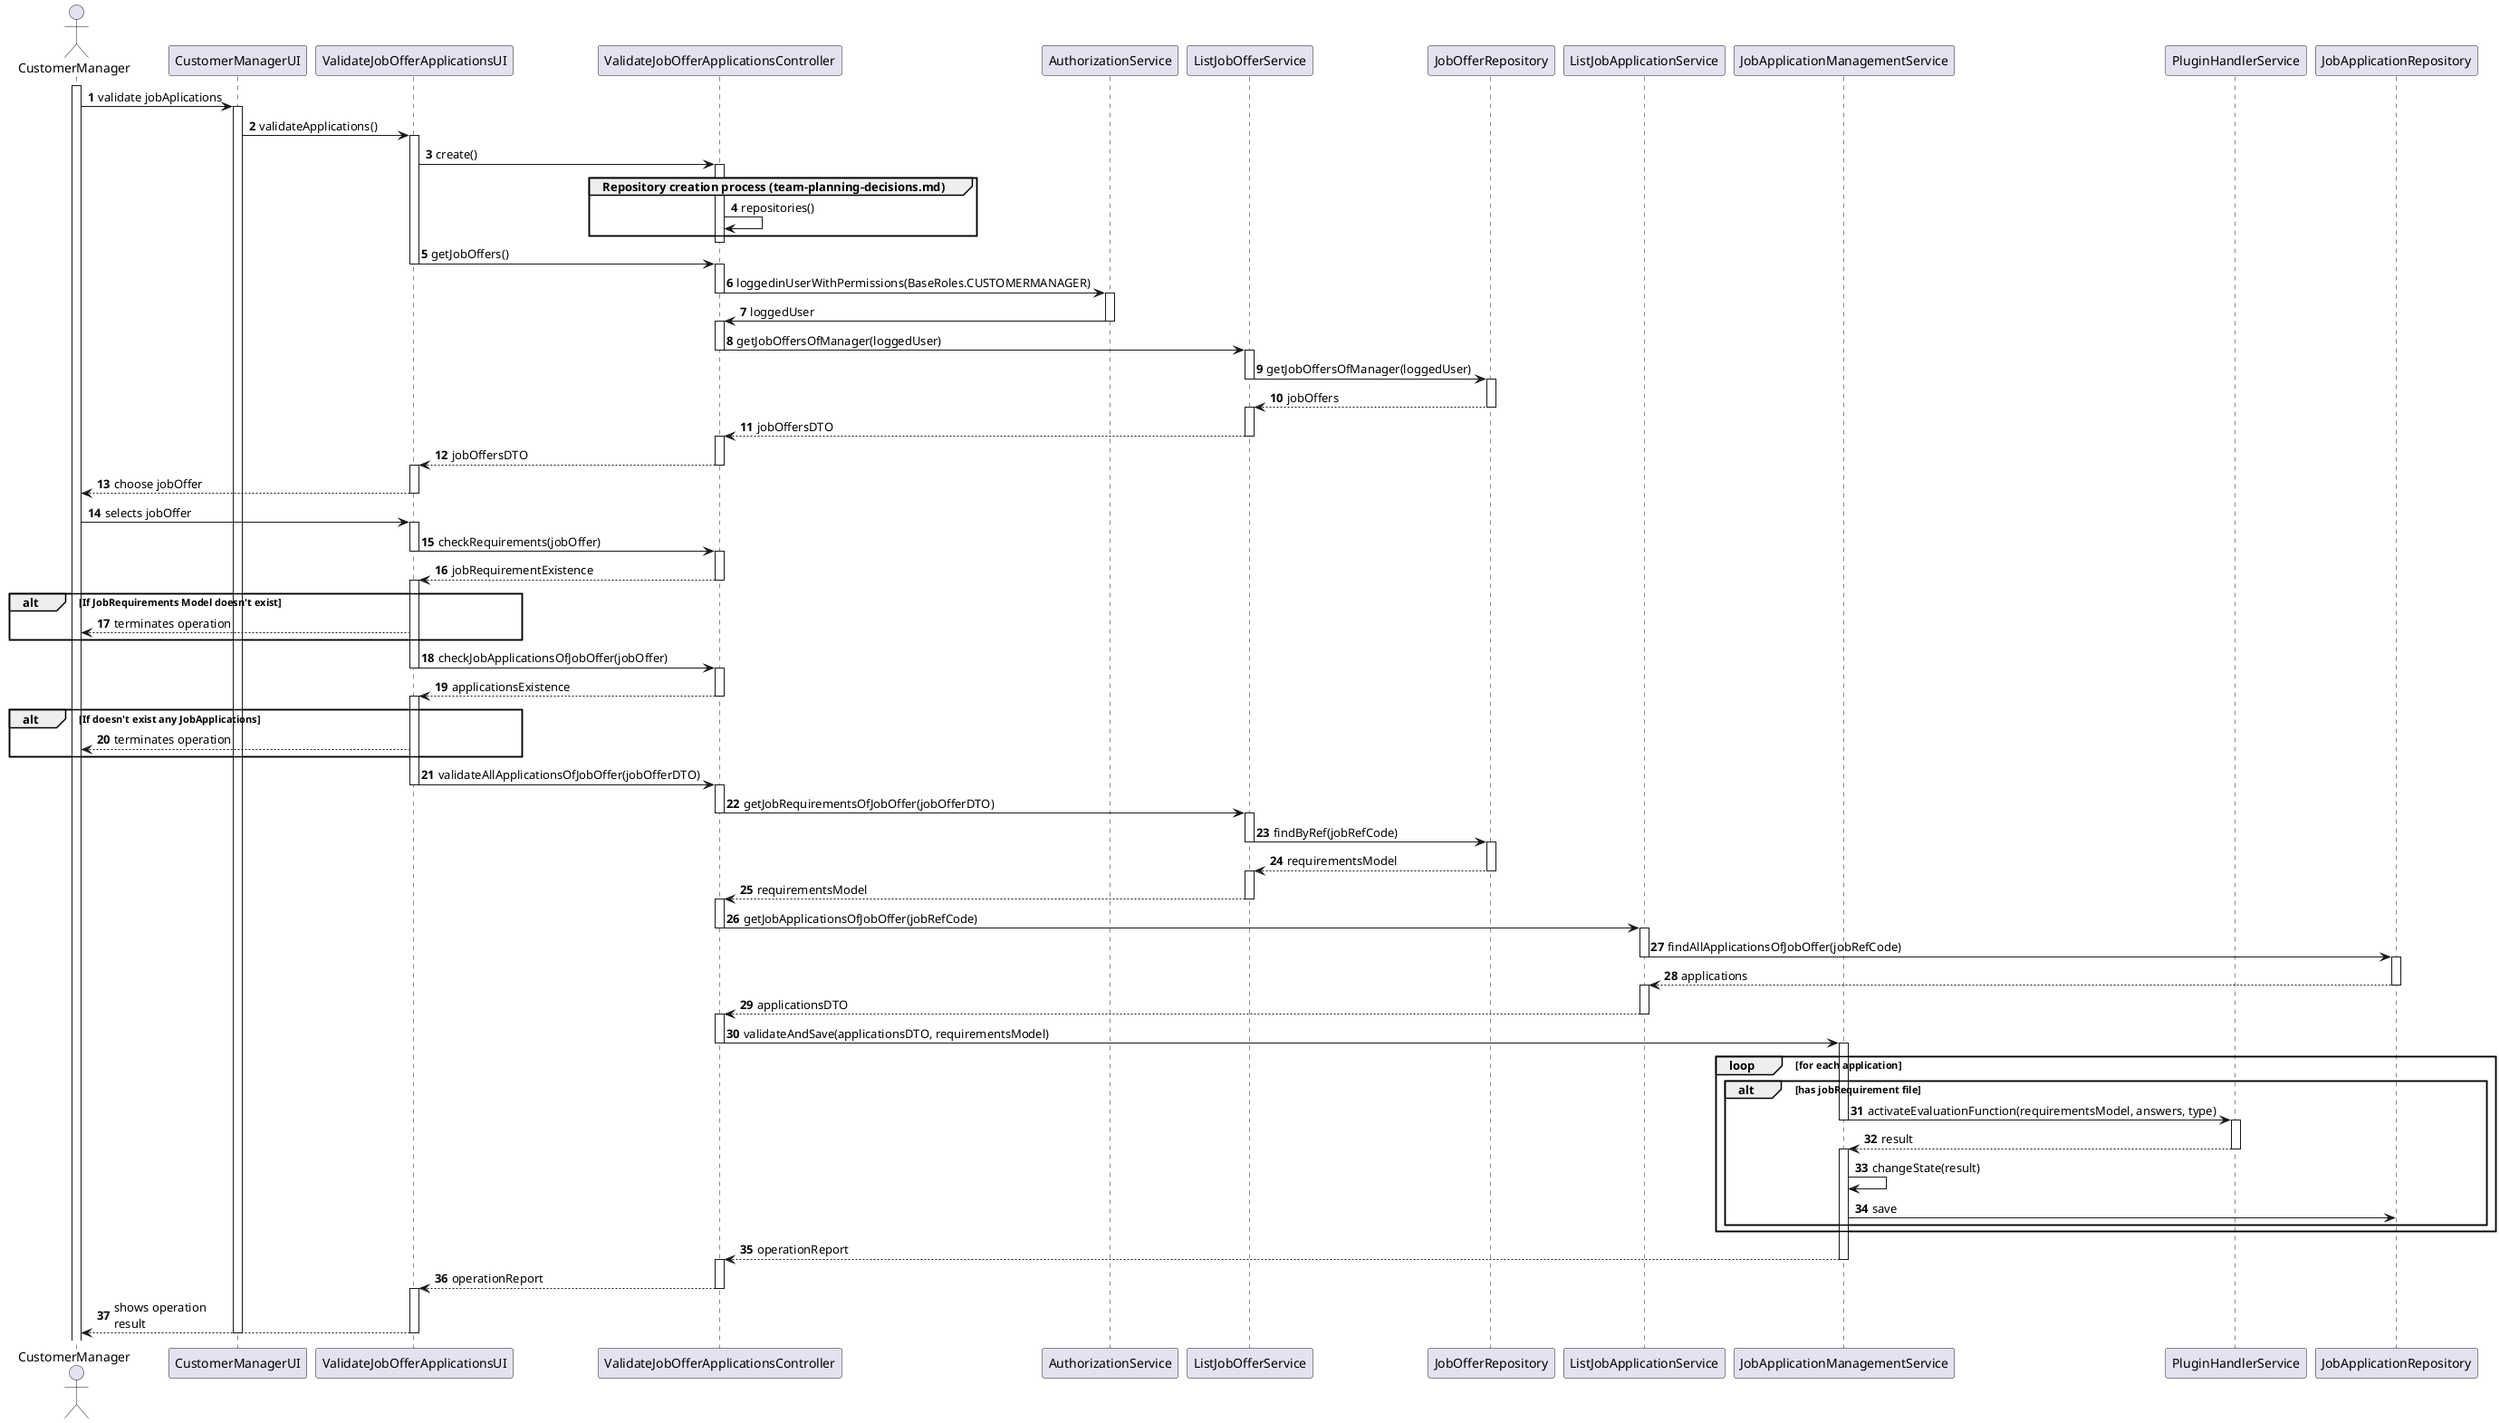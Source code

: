 @startuml
'https://plantuml.com/sequence-diagram

autonumber

actor CustomerManager

participant CustomerManagerUI
participant ValidateJobOfferApplicationsUI
participant ValidateJobOfferApplicationsController
participant AuthorizationService
participant ListJobOfferService
participant JobOfferRepository
participant ListJobApplicationService
participant JobApplicationManagementService
participant PluginHandlerService
participant JobApplicationRepository

activate CustomerManager
CustomerManager -> CustomerManagerUI : validate jobAplications
    activate CustomerManagerUI
    CustomerManagerUI -> ValidateJobOfferApplicationsUI : validateApplications()
        activate ValidateJobOfferApplicationsUI
        ValidateJobOfferApplicationsUI -> ValidateJobOfferApplicationsController : create()
            activate ValidateJobOfferApplicationsController
                group Repository creation process (team-planning-decisions.md)
                ValidateJobOfferApplicationsController -> ValidateJobOfferApplicationsController : repositories()
                end group
            deactivate ValidateJobOfferApplicationsController
        ValidateJobOfferApplicationsUI -> ValidateJobOfferApplicationsController : getJobOffers()
        deactivate ValidateJobOfferApplicationsUI
            activate ValidateJobOfferApplicationsController
            ValidateJobOfferApplicationsController -> AuthorizationService : loggedinUserWithPermissions(BaseRoles.CUSTOMERMANAGER)
            deactivate ValidateJobOfferApplicationsController
                activate AuthorizationService
                AuthorizationService -> ValidateJobOfferApplicationsController : loggedUser
                deactivate AuthorizationService
            activate ValidateJobOfferApplicationsController
            ValidateJobOfferApplicationsController -> ListJobOfferService : getJobOffersOfManager(loggedUser)
            deactivate ValidateJobOfferApplicationsController
                activate ListJobOfferService
                ListJobOfferService -> JobOfferRepository : getJobOffersOfManager(loggedUser)
                deactivate ListJobOfferService
                    activate JobOfferRepository
                    JobOfferRepository --> ListJobOfferService : jobOffers
                    deactivate JobOfferRepository
                activate ListJobOfferService
                ListJobOfferService --> ValidateJobOfferApplicationsController : jobOffersDTO
                deactivate ListJobOfferService
            activate ValidateJobOfferApplicationsController
            ValidateJobOfferApplicationsController --> ValidateJobOfferApplicationsUI : jobOffersDTO
            deactivate ValidateJobOfferApplicationsController
        activate ValidateJobOfferApplicationsUI
        ValidateJobOfferApplicationsUI --> CustomerManager : choose jobOffer
        deactivate ValidateJobOfferApplicationsUI

CustomerManager -> ValidateJobOfferApplicationsUI : selects jobOffer
        activate ValidateJobOfferApplicationsUI
        ValidateJobOfferApplicationsUI -> ValidateJobOfferApplicationsController : checkRequirements(jobOffer)
        deactivate ValidateJobOfferApplicationsUI
            activate ValidateJobOfferApplicationsController
            ValidateJobOfferApplicationsController --> ValidateJobOfferApplicationsUI : jobRequirementExistence
            deactivate ValidateJobOfferApplicationsController
        activate ValidateJobOfferApplicationsUI

    alt If JobRequirements Model doesn't exist
            ValidateJobOfferApplicationsUI --> CustomerManager : terminates operation
    end alt

        ValidateJobOfferApplicationsUI -> ValidateJobOfferApplicationsController : checkJobApplicationsOfJobOffer(jobOffer)
        deactivate ValidateJobOfferApplicationsUI
            activate ValidateJobOfferApplicationsController
                ValidateJobOfferApplicationsController --> ValidateJobOfferApplicationsUI : applicationsExistence
            deactivate ValidateJobOfferApplicationsController
        activate ValidateJobOfferApplicationsUI

        alt If doesn't exist any JobApplications
            ValidateJobOfferApplicationsUI --> CustomerManager : terminates operation
        end alt

        ValidateJobOfferApplicationsUI -> ValidateJobOfferApplicationsController : validateAllApplicationsOfJobOffer(jobOfferDTO)
        deactivate ValidateJobOfferApplicationsUI
            activate ValidateJobOfferApplicationsController
                ValidateJobOfferApplicationsController -> ListJobOfferService : getJobRequirementsOfJobOffer(jobOfferDTO)
                deactivate ValidateJobOfferApplicationsController
                activate ListJobOfferService
                    ListJobOfferService -> JobOfferRepository : findByRef(jobRefCode)
                    deactivate ListJobOfferService
                    activate JobOfferRepository
                        JobOfferRepository --> ListJobOfferService : requirementsModel
                    deactivate JobOfferRepository
                    activate ListJobOfferService
                    ListJobOfferService --> ValidateJobOfferApplicationsController : requirementsModel
                deactivate ListJobOfferService
                activate ValidateJobOfferApplicationsController

                ValidateJobOfferApplicationsController -> ListJobApplicationService : getJobApplicationsOfJobOffer(jobRefCode)
                deactivate ValidateJobOfferApplicationsController
                activate ListJobApplicationService
                    ListJobApplicationService -> JobApplicationRepository : findAllApplicationsOfJobOffer(jobRefCode)
                    deactivate ListJobApplicationService
                    activate JobApplicationRepository
                        JobApplicationRepository --> ListJobApplicationService : applications
                    deactivate JobApplicationRepository
                    activate ListJobApplicationService
                    ListJobApplicationService --> ValidateJobOfferApplicationsController: applicationsDTO
                deactivate ListJobApplicationService
                activate ValidateJobOfferApplicationsController

                ValidateJobOfferApplicationsController -> JobApplicationManagementService : validateAndSave(applicationsDTO, requirementsModel)
                deactivate ValidateJobOfferApplicationsController
                activate JobApplicationManagementService
                    loop for each application
                        alt has jobRequirement file
                            JobApplicationManagementService -> PluginHandlerService : activateEvaluationFunction(requirementsModel, answers, type)
                            deactivate JobApplicationManagementService
                                activate PluginHandlerService
                                    PluginHandlerService --> JobApplicationManagementService : result
                                deactivate PluginHandlerService
                            activate JobApplicationManagementService
                                JobApplicationManagementService -> JobApplicationManagementService : changeState(result)
                                JobApplicationManagementService -> JobApplicationRepository : save
                        end
                    end
                    JobApplicationManagementService --> ValidateJobOfferApplicationsController : operationReport
                deactivate JobApplicationManagementService
                activate ValidateJobOfferApplicationsController
                ValidateJobOfferApplicationsController --> ValidateJobOfferApplicationsUI : operationReport
            deactivate ValidateJobOfferApplicationsController
            activate ValidateJobOfferApplicationsUI
            ValidateJobOfferApplicationsUI --> CustomerManager : shows operation \nresult


        deactivate ValidateJobOfferApplicationsUI
    deactivate CustomerManagerUI




@enduml